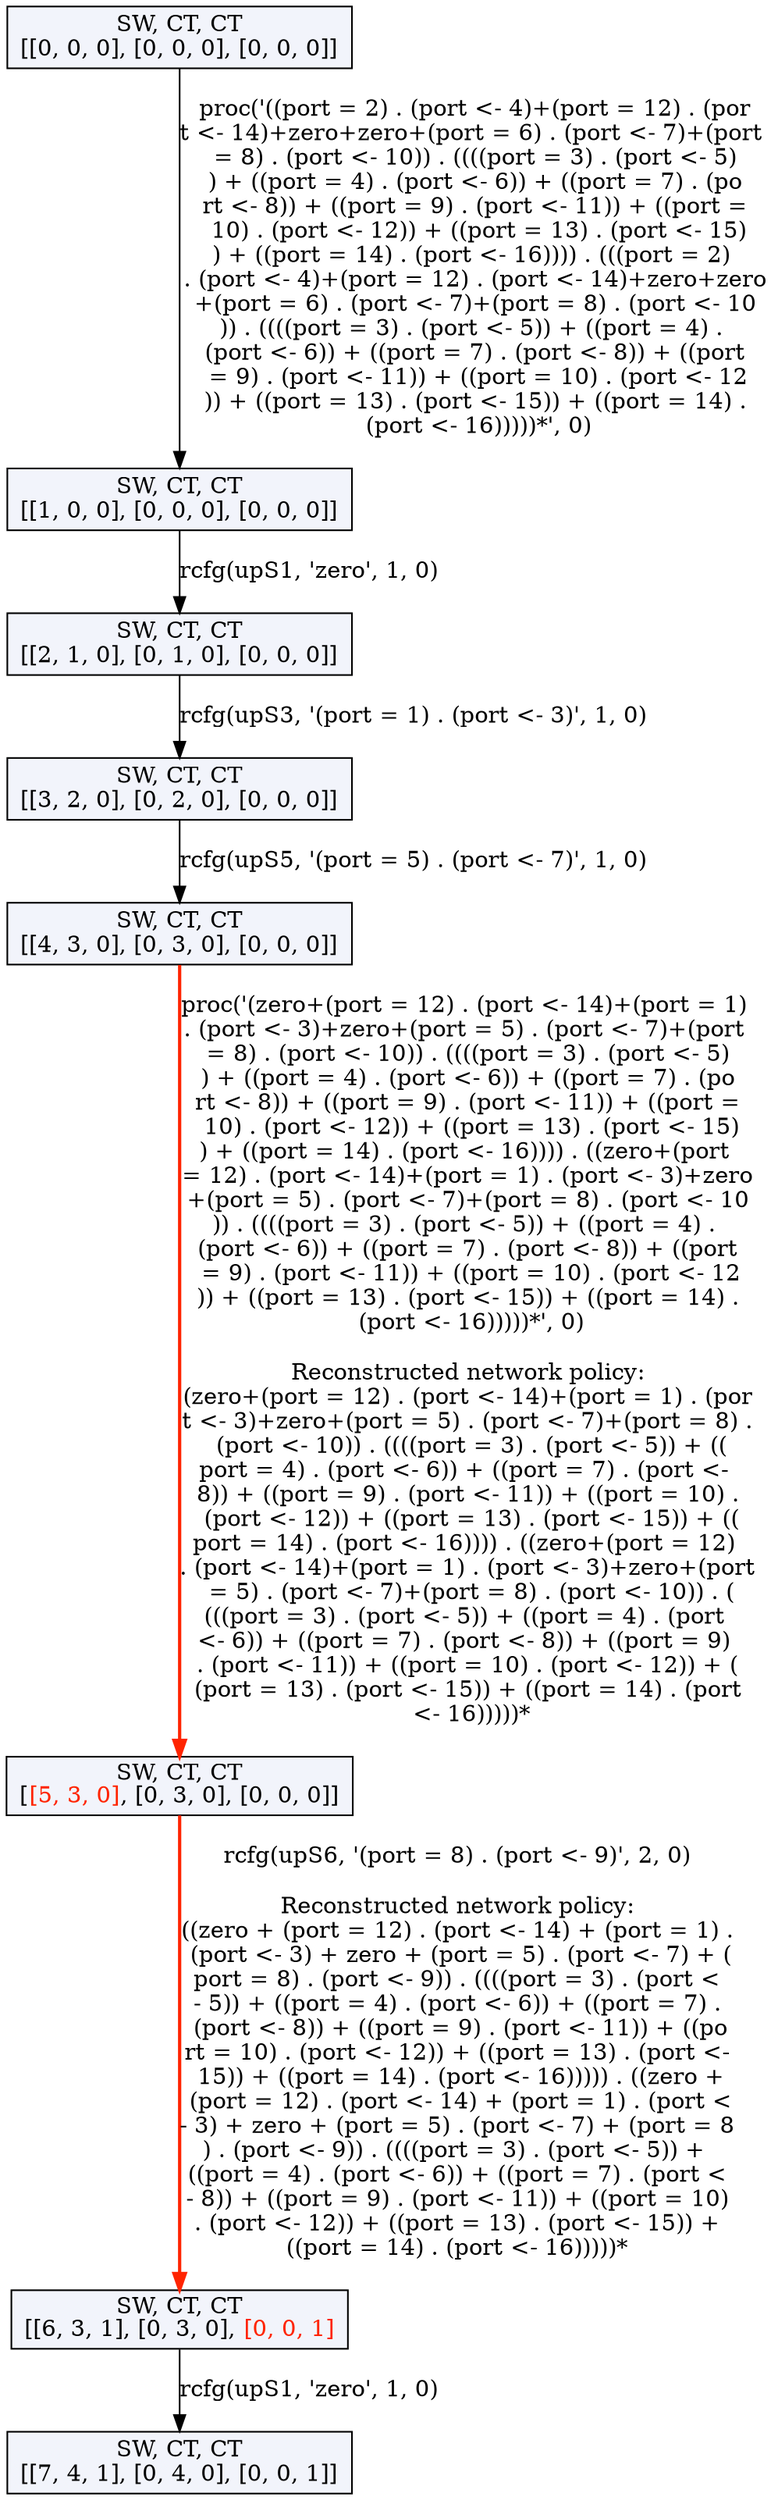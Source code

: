 digraph g {
n0 [label=<SW, CT, CT<br/>[[0, 0, 0], [0, 0, 0], [0, 0, 0]]>, shape=rectangle, style=filled, fillcolor="#F2F4FB"];
n1 [label=<SW, CT, CT<br/>[[1, 0, 0], [0, 0, 0], [0, 0, 0]]>, shape=rectangle, style=filled, fillcolor="#F2F4FB"];
n0 -> n1 [label="proc('((port = 2) . (port <- 4)+(port = 12) . (por
t <- 14)+zero+zero+(port = 6) . (port <- 7)+(port 
= 8) . (port <- 10)) . ((((port = 3) . (port <- 5)
) + ((port = 4) . (port <- 6)) + ((port = 7) . (po
rt <- 8)) + ((port = 9) . (port <- 11)) + ((port =
 10) . (port <- 12)) + ((port = 13) . (port <- 15)
) + ((port = 14) . (port <- 16)))) . (((port = 2) 
. (port <- 4)+(port = 12) . (port <- 14)+zero+zero
+(port = 6) . (port <- 7)+(port = 8) . (port <- 10
)) . ((((port = 3) . (port <- 5)) + ((port = 4) . 
(port <- 6)) + ((port = 7) . (port <- 8)) + ((port
 = 9) . (port <- 11)) + ((port = 10) . (port <- 12
)) + ((port = 13) . (port <- 15)) + ((port = 14) .
 (port <- 16)))))*', 0)", color="#000000", penwidth=1.0];
n2 [label=<SW, CT, CT<br/>[[2, 1, 0], [0, 1, 0], [0, 0, 0]]>, shape=rectangle, style=filled, fillcolor="#F2F4FB"];
n1 -> n2 [label="rcfg(upS1, 'zero', 1, 0)", color="#000000", penwidth=1.0];
n3 [label=<SW, CT, CT<br/>[[3, 2, 0], [0, 2, 0], [0, 0, 0]]>, shape=rectangle, style=filled, fillcolor="#F2F4FB"];
n2 -> n3 [label="rcfg(upS3, '(port = 1) . (port <- 3)', 1, 0)", color="#000000", penwidth=1.0];
n4 [label=<SW, CT, CT<br/>[[4, 3, 0], [0, 3, 0], [0, 0, 0]]>, shape=rectangle, style=filled, fillcolor="#F2F4FB"];
n3 -> n4 [label="rcfg(upS5, '(port = 5) . (port <- 7)', 1, 0)", color="#000000", penwidth=1.0];
n5 [label=<SW, CT, CT<br/>[<font color="#FF2400">[5, 3, 0]</font>, [0, 3, 0], [0, 0, 0]]>, shape=rectangle, style=filled, fillcolor="#F2F4FB"];
n4 -> n5 [label="proc('(zero+(port = 12) . (port <- 14)+(port = 1) 
. (port <- 3)+zero+(port = 5) . (port <- 7)+(port 
= 8) . (port <- 10)) . ((((port = 3) . (port <- 5)
) + ((port = 4) . (port <- 6)) + ((port = 7) . (po
rt <- 8)) + ((port = 9) . (port <- 11)) + ((port =
 10) . (port <- 12)) + ((port = 13) . (port <- 15)
) + ((port = 14) . (port <- 16)))) . ((zero+(port 
= 12) . (port <- 14)+(port = 1) . (port <- 3)+zero
+(port = 5) . (port <- 7)+(port = 8) . (port <- 10
)) . ((((port = 3) . (port <- 5)) + ((port = 4) . 
(port <- 6)) + ((port = 7) . (port <- 8)) + ((port
 = 9) . (port <- 11)) + ((port = 10) . (port <- 12
)) + ((port = 13) . (port <- 15)) + ((port = 14) .
 (port <- 16)))))*', 0)

Reconstructed network policy:
(zero+(port = 12) . (port <- 14)+(port = 1) . (por
t <- 3)+zero+(port = 5) . (port <- 7)+(port = 8) .
 (port <- 10)) . ((((port = 3) . (port <- 5)) + ((
port = 4) . (port <- 6)) + ((port = 7) . (port <- 
8)) + ((port = 9) . (port <- 11)) + ((port = 10) .
 (port <- 12)) + ((port = 13) . (port <- 15)) + ((
port = 14) . (port <- 16)))) . ((zero+(port = 12) 
. (port <- 14)+(port = 1) . (port <- 3)+zero+(port
 = 5) . (port <- 7)+(port = 8) . (port <- 10)) . (
(((port = 3) . (port <- 5)) + ((port = 4) . (port 
<- 6)) + ((port = 7) . (port <- 8)) + ((port = 9) 
. (port <- 11)) + ((port = 10) . (port <- 12)) + (
(port = 13) . (port <- 15)) + ((port = 14) . (port
 <- 16)))))*", color="#FF2400", penwidth=2.0];
n6 [label=<SW, CT, CT<br/>[[6, 3, 1], [0, 3, 0], <font color="#FF2400">[0, 0, 1]</font>]>, shape=rectangle, style=filled, fillcolor="#F2F4FB"];
n5 -> n6 [label="rcfg(upS6, '(port = 8) . (port <- 9)', 2, 0)

Reconstructed network policy:
((zero + (port = 12) . (port <- 14) + (port = 1) .
 (port <- 3) + zero + (port = 5) . (port <- 7) + (
port = 8) . (port <- 9)) . ((((port = 3) . (port <
- 5)) + ((port = 4) . (port <- 6)) + ((port = 7) .
 (port <- 8)) + ((port = 9) . (port <- 11)) + ((po
rt = 10) . (port <- 12)) + ((port = 13) . (port <-
 15)) + ((port = 14) . (port <- 16))))) . ((zero +
 (port = 12) . (port <- 14) + (port = 1) . (port <
- 3) + zero + (port = 5) . (port <- 7) + (port = 8
) . (port <- 9)) . ((((port = 3) . (port <- 5)) + 
((port = 4) . (port <- 6)) + ((port = 7) . (port <
- 8)) + ((port = 9) . (port <- 11)) + ((port = 10)
 . (port <- 12)) + ((port = 13) . (port <- 15)) + 
((port = 14) . (port <- 16)))))*", color="#FF2400", penwidth=2.0];
n7 [label=<SW, CT, CT<br/>[[7, 4, 1], [0, 4, 0], [0, 0, 1]]>, shape=rectangle, style=filled, fillcolor="#F2F4FB"];
n6 -> n7 [label="rcfg(upS1, 'zero', 1, 0)", color="#000000", penwidth=1.0];
}
